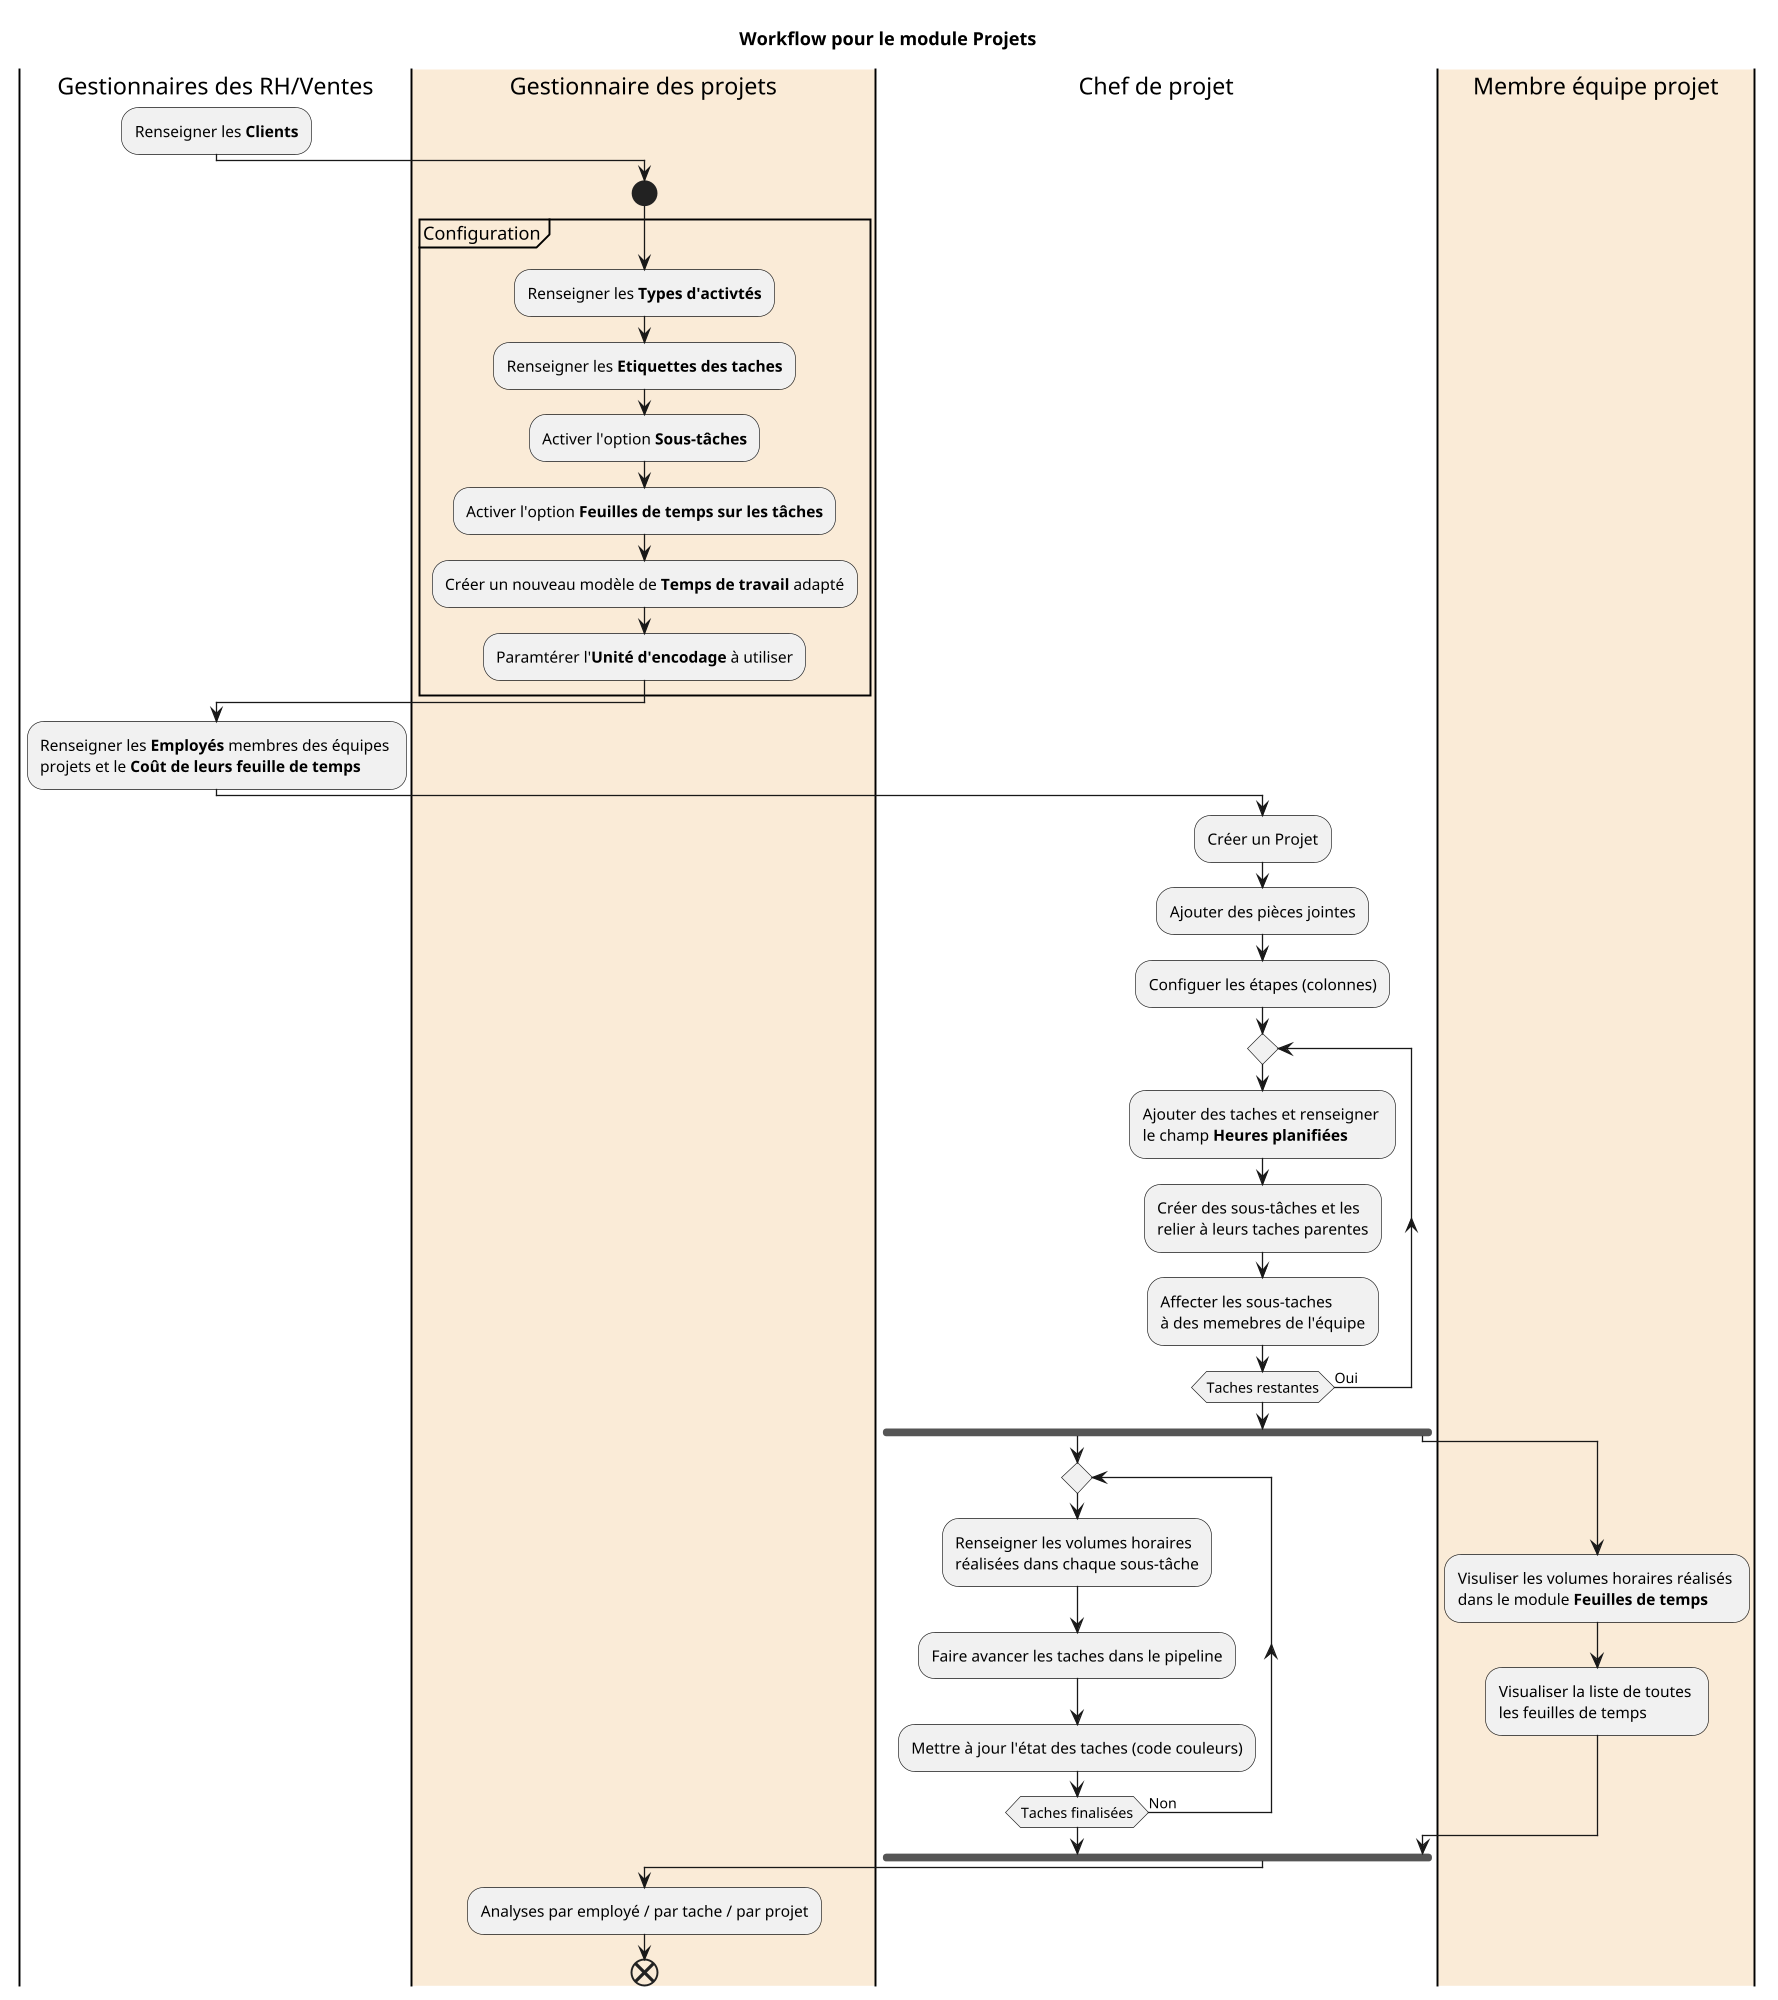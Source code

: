 
@startuml activity-projets
title Workflow pour le module Projets 
scale 200 width
scale 2000 height

|Gestionnaires des RH/Ventes|
    :Renseigner les **Clients**;

|#AntiqueWhite|Gestionnaire des projets|
start

partition Configuration {
    :Renseigner les **Types d'activtés**;
    :Renseigner les **Etiquettes des taches**;
    :Activer l'option **Sous-tâches**;
    :Activer l'option **Feuilles de temps sur les tâches**;
    :Créer un nouveau modèle de **Temps de travail** adapté;
    :Paramtérer l'**Unité d'encodage** à utiliser;
}

|Gestionnaires des RH/Ventes|
    :Renseigner les **Employés** membres des équipes \nprojets et le **Coût de leurs feuille de temps**;

|Chef de projet|
:Créer un Projet;
:Ajouter des pièces jointes;
:Configuer les étapes (colonnes);

repeat
    :Ajouter des taches et renseigner \nle champ **Heures planifiées**;
    :Créer des sous-tâches et les \nrelier à leurs taches parentes;
    :Affecter les sous-taches \nà des memebres de l'équipe;
repeat while (Taches restantes) is (Oui)

fork

repeat
    :Renseigner les volumes horaires \nréalisées dans chaque sous-tâche;
    :Faire avancer les taches dans le pipeline;
    :Mettre à jour l'état des taches (code couleurs);
repeat while (Taches finalisées) is (Non)

fork again 
|#AntiqueWhite|Membre équipe projet|
    :Visuliser les volumes horaires réalisés \ndans le module **Feuilles de temps**;
    :Visualiser la liste de toutes \nles feuilles de temps;

|Chef de projet|
end fork

|#AntiqueWhite|Gestionnaire des projets|
:Analyses par employé / par tache / par projet;

end

@enduml
